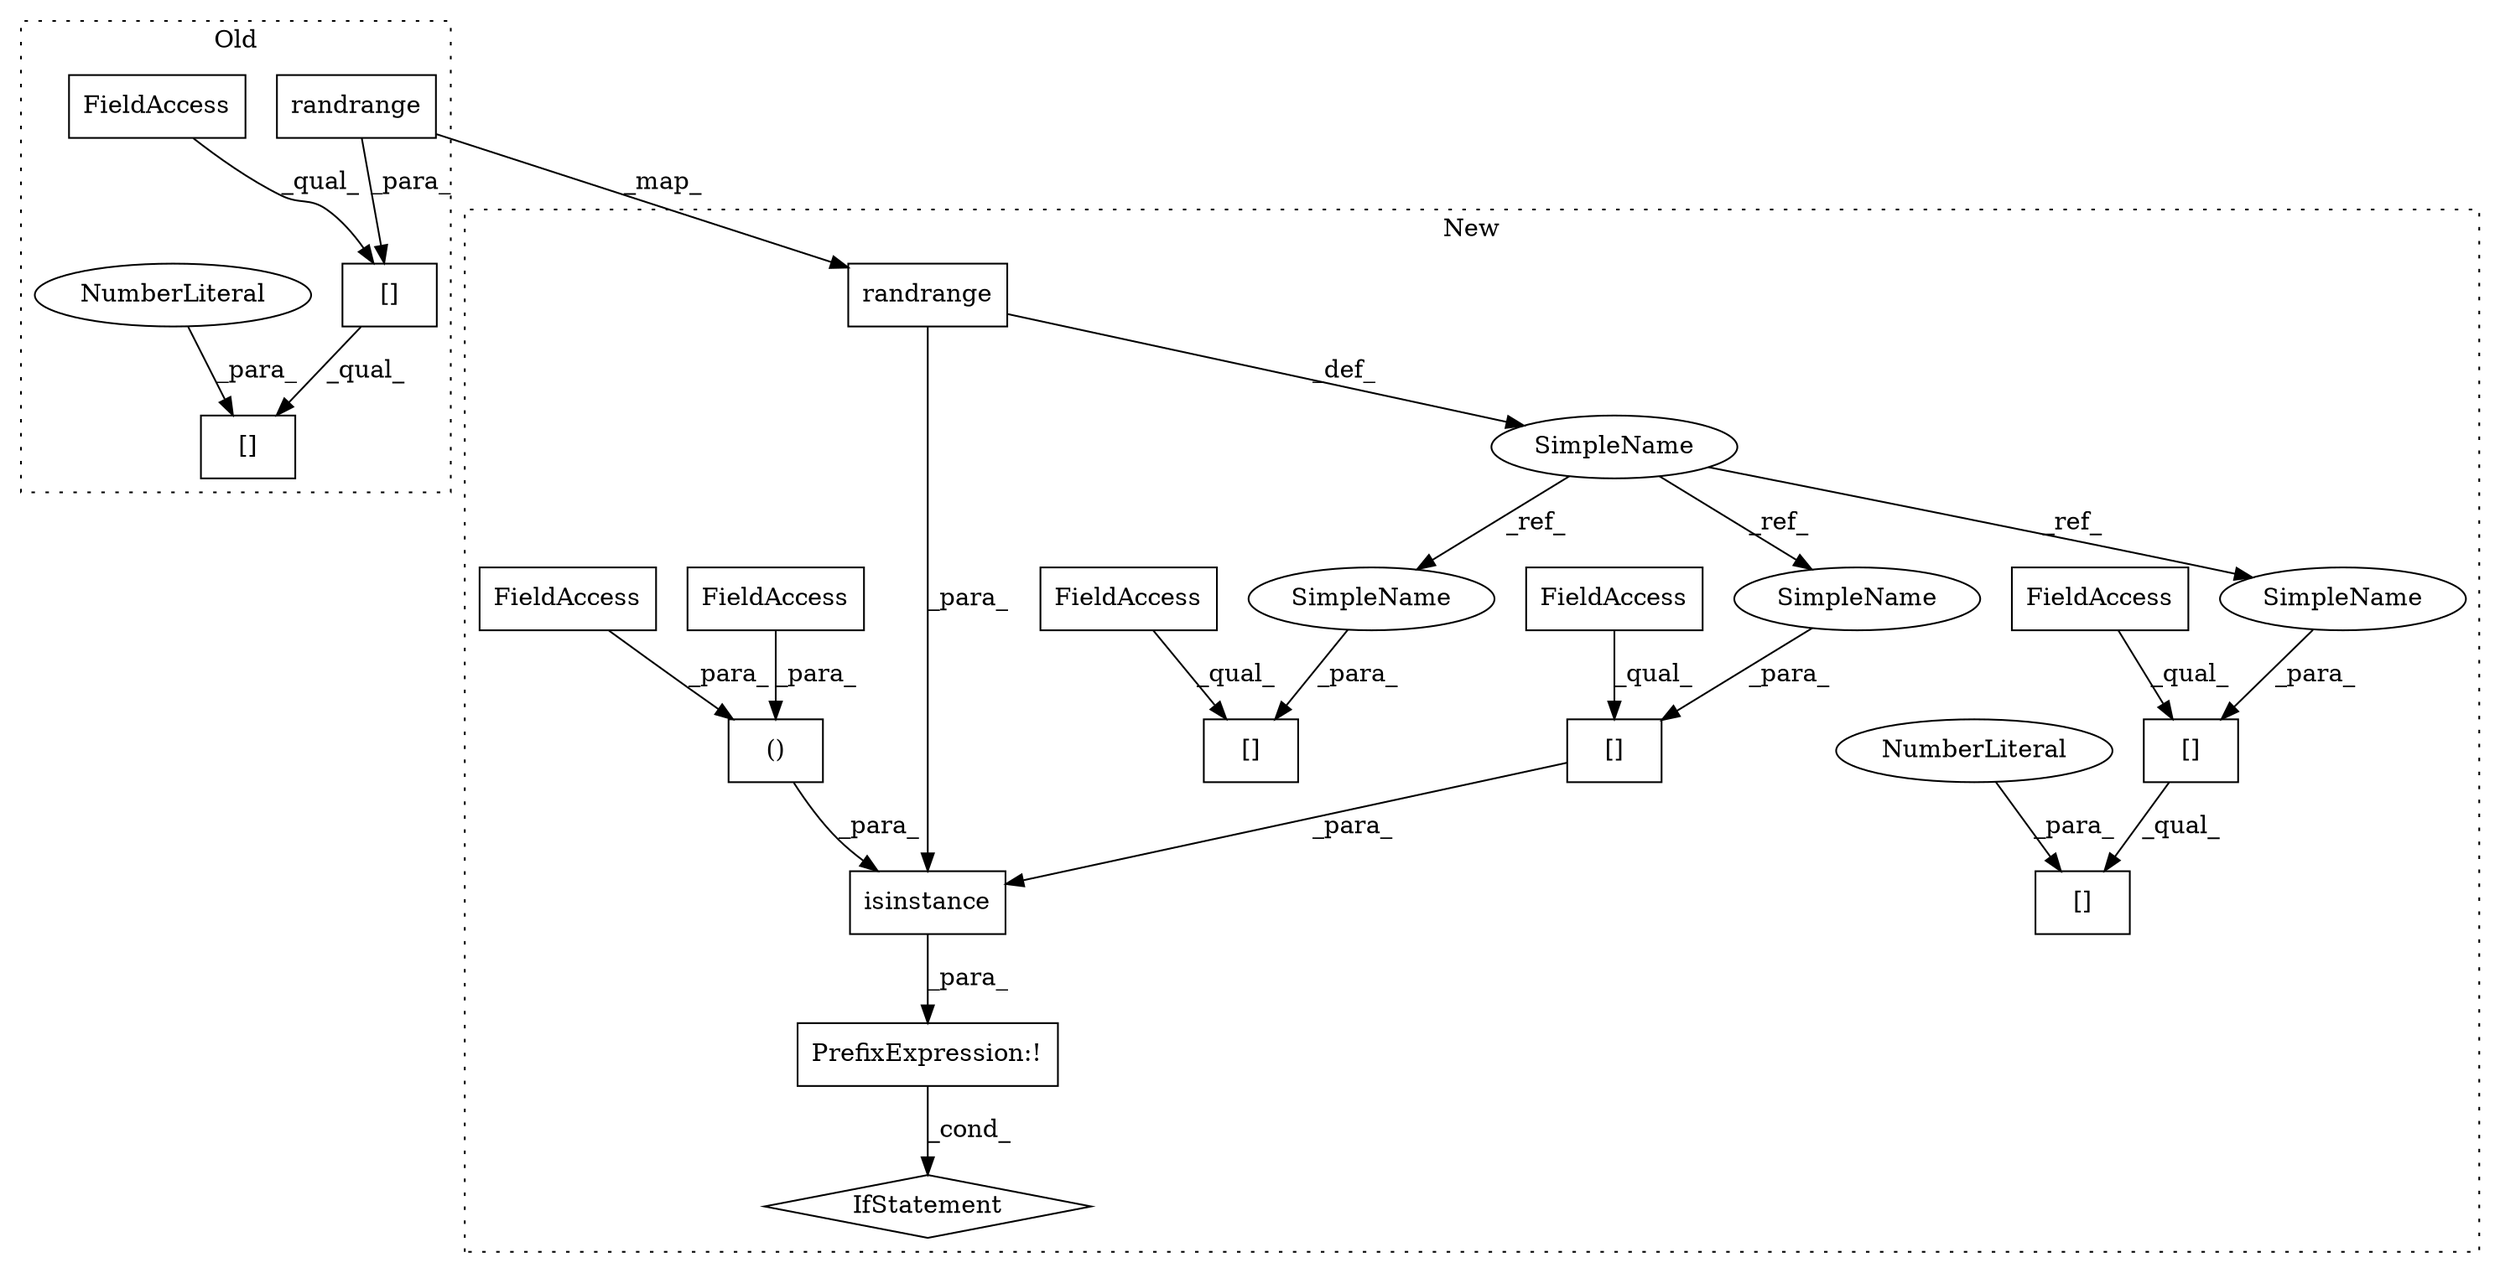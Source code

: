 digraph G {
subgraph cluster0 {
1 [label="randrange" a="32" s="6037,6064" l="10,1" shape="box"];
6 [label="[]" a="2" s="6019,6065" l="11,1" shape="box"];
14 [label="FieldAccess" a="22" s="6019" l="10" shape="box"];
15 [label="[]" a="2" s="6019,6068" l="48,1" shape="box"];
16 [label="NumberLiteral" a="34" s="6067" l="1" shape="ellipse"];
label = "Old";
style="dotted";
}
subgraph cluster1 {
2 [label="randrange" a="32" s="5965,5992" l="10,1" shape="box"];
3 [label="PrefixExpression:!" a="38" s="6013" l="1" shape="box"];
4 [label="()" a="106" s="6055" l="22" shape="box"];
5 [label="[]" a="2" s="6105,6127" l="21,1" shape="box"];
7 [label="NumberLiteral" a="34" s="6126" l="1" shape="ellipse"];
8 [label="[]" a="2" s="6105,6124" l="11,1" shape="box"];
9 [label="FieldAccess" a="22" s="6105" l="10" shape="box"];
10 [label="[]" a="2" s="6025,6044" l="11,1" shape="box"];
11 [label="FieldAccess" a="22" s="6073" l="4" shape="box"];
12 [label="[]" a="2" s="6082,6101" l="11,1" shape="box"];
13 [label="FieldAccess" a="22" s="6055" l="5" shape="box"];
17 [label="FieldAccess" a="22" s="6025" l="10" shape="box"];
18 [label="FieldAccess" a="22" s="6082" l="10" shape="box"];
19 [label="IfStatement" a="25" s="6079" l="3" shape="diamond"];
20 [label="SimpleName" a="42" s="5949" l="8" shape="ellipse"];
21 [label="isinstance" a="32" s="6014,6077" l="11,2" shape="box"];
22 [label="SimpleName" a="42" s="6093" l="8" shape="ellipse"];
23 [label="SimpleName" a="42" s="6036" l="8" shape="ellipse"];
24 [label="SimpleName" a="42" s="6116" l="8" shape="ellipse"];
label = "New";
style="dotted";
}
1 -> 6 [label="_para_"];
1 -> 2 [label="_map_"];
2 -> 21 [label="_para_"];
2 -> 20 [label="_def_"];
3 -> 19 [label="_cond_"];
4 -> 21 [label="_para_"];
6 -> 15 [label="_qual_"];
7 -> 5 [label="_para_"];
8 -> 5 [label="_qual_"];
9 -> 8 [label="_qual_"];
10 -> 21 [label="_para_"];
11 -> 4 [label="_para_"];
13 -> 4 [label="_para_"];
14 -> 6 [label="_qual_"];
16 -> 15 [label="_para_"];
17 -> 10 [label="_qual_"];
18 -> 12 [label="_qual_"];
20 -> 22 [label="_ref_"];
20 -> 23 [label="_ref_"];
20 -> 24 [label="_ref_"];
21 -> 3 [label="_para_"];
22 -> 12 [label="_para_"];
23 -> 10 [label="_para_"];
24 -> 8 [label="_para_"];
}